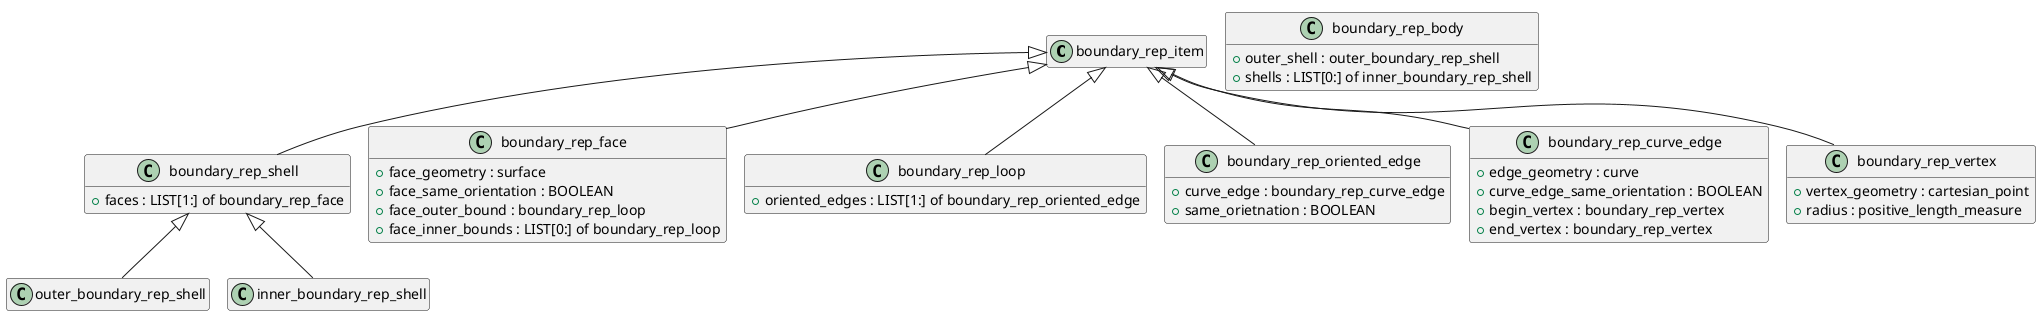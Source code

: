 @startuml
!pragma layout smetana
skinparam groupInheritance 2
hide empty members

class boundary_rep_item {
}

class boundary_rep_body {
  +outer_shell : outer_boundary_rep_shell
  +shells : LIST[0:] of inner_boundary_rep_shell
}

class boundary_rep_shell {
  +faces : LIST[1:] of boundary_rep_face
}

class outer_boundary_rep_shell {
}

class inner_boundary_rep_shell {
}

class boundary_rep_face {
  +face_geometry : surface
  +face_same_orientation : BOOLEAN
  +face_outer_bound : boundary_rep_loop
  +face_inner_bounds : LIST[0:] of boundary_rep_loop
}

class boundary_rep_loop {
  +oriented_edges : LIST[1:] of boundary_rep_oriented_edge
}

class boundary_rep_oriented_edge {
  +curve_edge : boundary_rep_curve_edge
  +same_orietnation : BOOLEAN
}


class boundary_rep_curve_edge {
  +edge_geometry : curve
  +curve_edge_same_orientation : BOOLEAN
  +begin_vertex : boundary_rep_vertex
  +end_vertex : boundary_rep_vertex
}

class boundary_rep_vertex {
  +vertex_geometry : cartesian_point
  +radius : positive_length_measure
}

' Наследование
boundary_rep_item <|-- boundary_rep_shell
boundary_rep_item <|-- boundary_rep_face
boundary_rep_item <|-- boundary_rep_loop
boundary_rep_item <|-- boundary_rep_oriented_edge
boundary_rep_item <|-- boundary_rep_curve_edge
boundary_rep_item <|-- boundary_rep_vertex

boundary_rep_shell <|-- outer_boundary_rep_shell
boundary_rep_shell <|-- inner_boundary_rep_shell

@enduml
